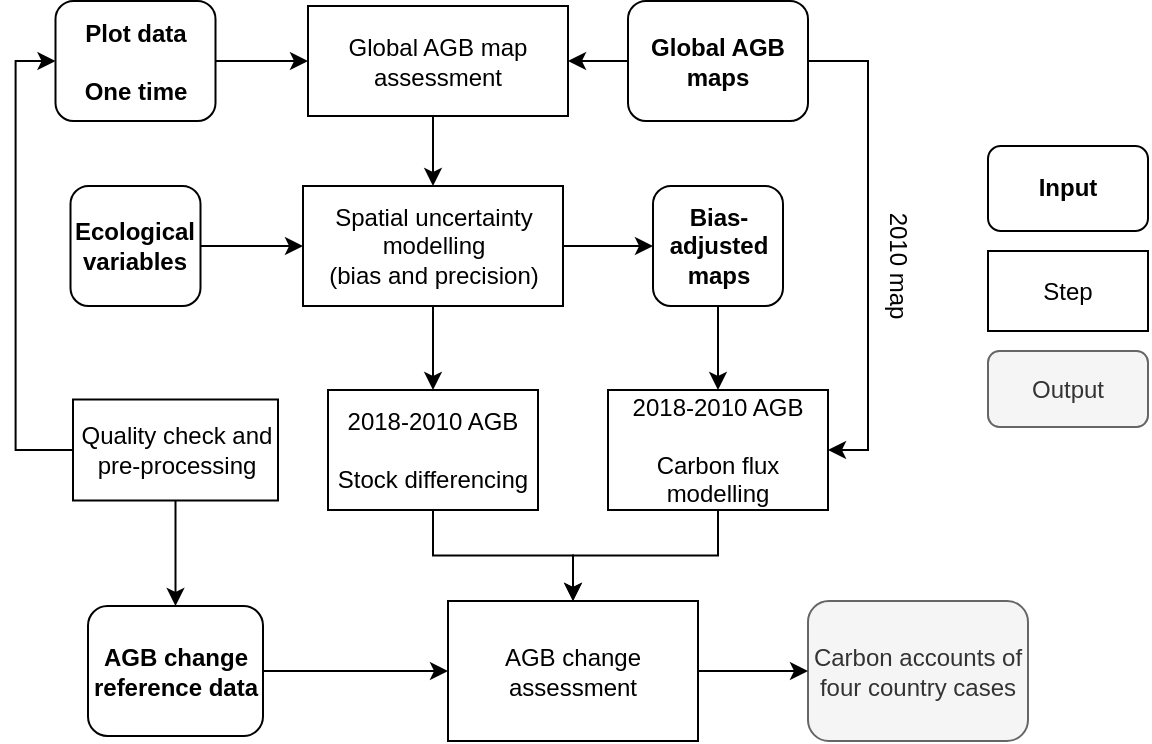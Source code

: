 <mxfile version="14.9.3" type="github">
  <diagram id="7Rsvs0vOTl0MpOckWxuK" name="Page-1">
    <mxGraphModel dx="1038" dy="1688" grid="1" gridSize="10" guides="1" tooltips="1" connect="1" arrows="1" fold="1" page="1" pageScale="1" pageWidth="850" pageHeight="1100" math="0" shadow="0">
      <root>
        <mxCell id="0" />
        <mxCell id="1" parent="0" />
        <mxCell id="8x20L6D--5wWEn27smdO-25" style="edgeStyle=orthogonalEdgeStyle;rounded=0;orthogonalLoop=1;jettySize=auto;html=1;exitX=0.5;exitY=1;exitDx=0;exitDy=0;entryX=0.5;entryY=0;entryDx=0;entryDy=0;" parent="1" source="sPtuqEH-0CU76L_9MhWu-11" target="sPtuqEH-0CU76L_9MhWu-28" edge="1">
          <mxGeometry relative="1" as="geometry" />
        </mxCell>
        <mxCell id="sPtuqEH-0CU76L_9MhWu-11" value="2018-2010 AGB &lt;br&gt;&lt;br&gt;Stock differencing" style="rounded=0;whiteSpace=wrap;html=1;" parent="1" vertex="1">
          <mxGeometry x="410" y="-618" width="105" height="60" as="geometry" />
        </mxCell>
        <mxCell id="sPtuqEH-0CU76L_9MhWu-19" value="Carbon accounts of four country cases" style="rounded=1;whiteSpace=wrap;html=1;fillColor=#f5f5f5;strokeColor=#666666;fontColor=#333333;" parent="1" vertex="1">
          <mxGeometry x="650" y="-512.5" width="110" height="70" as="geometry" />
        </mxCell>
        <mxCell id="8x20L6D--5wWEn27smdO-17" style="edgeStyle=orthogonalEdgeStyle;rounded=0;orthogonalLoop=1;jettySize=auto;html=1;exitX=1;exitY=0.5;exitDx=0;exitDy=0;entryX=0;entryY=0.5;entryDx=0;entryDy=0;" parent="1" source="sPtuqEH-0CU76L_9MhWu-26" target="sPtuqEH-0CU76L_9MhWu-43" edge="1">
          <mxGeometry relative="1" as="geometry" />
        </mxCell>
        <mxCell id="sPtuqEH-0CU76L_9MhWu-26" value="&lt;b style=&quot;font-family: &amp;#34;helvetica&amp;#34;&quot;&gt;Plot data&lt;br&gt;&lt;br&gt;One time&lt;br&gt;&lt;/b&gt;" style="rounded=1;whiteSpace=wrap;html=1;" parent="1" vertex="1">
          <mxGeometry x="273.75" y="-812.5" width="80" height="60" as="geometry" />
        </mxCell>
        <mxCell id="fktkGCMUGjywHagDH9KK-4" style="edgeStyle=orthogonalEdgeStyle;rounded=0;orthogonalLoop=1;jettySize=auto;html=1;exitX=1;exitY=0.5;exitDx=0;exitDy=0;entryX=0;entryY=0.5;entryDx=0;entryDy=0;" edge="1" parent="1" source="sPtuqEH-0CU76L_9MhWu-28" target="sPtuqEH-0CU76L_9MhWu-19">
          <mxGeometry relative="1" as="geometry" />
        </mxCell>
        <mxCell id="sPtuqEH-0CU76L_9MhWu-28" value="AGB change assessment" style="rounded=1;whiteSpace=wrap;html=1;arcSize=0;" parent="1" vertex="1">
          <mxGeometry x="470" y="-512.5" width="125" height="70" as="geometry" />
        </mxCell>
        <mxCell id="WyV3JQxwRowbb4DdgCYI-16" style="edgeStyle=orthogonalEdgeStyle;rounded=0;orthogonalLoop=1;jettySize=auto;html=1;exitX=0.5;exitY=1;exitDx=0;exitDy=0;entryX=0.5;entryY=0;entryDx=0;entryDy=0;" parent="1" source="sPtuqEH-0CU76L_9MhWu-43" target="WyV3JQxwRowbb4DdgCYI-14" edge="1">
          <mxGeometry relative="1" as="geometry" />
        </mxCell>
        <mxCell id="sPtuqEH-0CU76L_9MhWu-43" value="Global AGB map assessment" style="rounded=0;whiteSpace=wrap;html=1;" parent="1" vertex="1">
          <mxGeometry x="400" y="-810" width="130" height="55" as="geometry" />
        </mxCell>
        <mxCell id="8x20L6D--5wWEn27smdO-10" style="edgeStyle=orthogonalEdgeStyle;rounded=0;orthogonalLoop=1;jettySize=auto;html=1;exitX=1;exitY=0.5;exitDx=0;exitDy=0;entryX=1;entryY=0.5;entryDx=0;entryDy=0;" parent="1" source="WyV3JQxwRowbb4DdgCYI-3" target="8x20L6D--5wWEn27smdO-5" edge="1">
          <mxGeometry relative="1" as="geometry" />
        </mxCell>
        <mxCell id="8x20L6D--5wWEn27smdO-18" style="edgeStyle=orthogonalEdgeStyle;rounded=0;orthogonalLoop=1;jettySize=auto;html=1;exitX=0;exitY=0.5;exitDx=0;exitDy=0;entryX=1;entryY=0.5;entryDx=0;entryDy=0;" parent="1" source="WyV3JQxwRowbb4DdgCYI-3" target="sPtuqEH-0CU76L_9MhWu-43" edge="1">
          <mxGeometry relative="1" as="geometry" />
        </mxCell>
        <mxCell id="WyV3JQxwRowbb4DdgCYI-3" value="&lt;b&gt;Global AGB maps&lt;br&gt;&lt;/b&gt;" style="rounded=1;whiteSpace=wrap;html=1;" parent="1" vertex="1">
          <mxGeometry x="560" y="-812.5" width="90" height="60" as="geometry" />
        </mxCell>
        <mxCell id="8x20L6D--5wWEn27smdO-4" style="edgeStyle=orthogonalEdgeStyle;rounded=0;orthogonalLoop=1;jettySize=auto;html=1;exitX=1;exitY=0.5;exitDx=0;exitDy=0;entryX=0;entryY=0.5;entryDx=0;entryDy=0;" parent="1" source="WyV3JQxwRowbb4DdgCYI-7" target="WyV3JQxwRowbb4DdgCYI-14" edge="1">
          <mxGeometry relative="1" as="geometry" />
        </mxCell>
        <mxCell id="WyV3JQxwRowbb4DdgCYI-7" value="&lt;b&gt;Ecological variables&lt;br&gt;&lt;/b&gt;" style="rounded=1;whiteSpace=wrap;html=1;" parent="1" vertex="1">
          <mxGeometry x="281.25" y="-720" width="65" height="60" as="geometry" />
        </mxCell>
        <mxCell id="WyV3JQxwRowbb4DdgCYI-15" style="edgeStyle=orthogonalEdgeStyle;rounded=0;orthogonalLoop=1;jettySize=auto;html=1;exitX=0.5;exitY=1;exitDx=0;exitDy=0;entryX=0.5;entryY=0;entryDx=0;entryDy=0;" parent="1" source="WyV3JQxwRowbb4DdgCYI-14" target="sPtuqEH-0CU76L_9MhWu-11" edge="1">
          <mxGeometry relative="1" as="geometry" />
        </mxCell>
        <mxCell id="8x20L6D--5wWEn27smdO-8" style="edgeStyle=orthogonalEdgeStyle;rounded=0;orthogonalLoop=1;jettySize=auto;html=1;exitX=1;exitY=0.5;exitDx=0;exitDy=0;entryX=0;entryY=0.5;entryDx=0;entryDy=0;" parent="1" source="WyV3JQxwRowbb4DdgCYI-14" target="8x20L6D--5wWEn27smdO-7" edge="1">
          <mxGeometry relative="1" as="geometry" />
        </mxCell>
        <mxCell id="WyV3JQxwRowbb4DdgCYI-14" value="Spatial uncertainty modelling &lt;br&gt;(bias and precision)" style="rounded=0;whiteSpace=wrap;html=1;" parent="1" vertex="1">
          <mxGeometry x="397.5" y="-720" width="130" height="60" as="geometry" />
        </mxCell>
        <mxCell id="fktkGCMUGjywHagDH9KK-5" style="edgeStyle=orthogonalEdgeStyle;rounded=0;orthogonalLoop=1;jettySize=auto;html=1;exitX=1;exitY=0.5;exitDx=0;exitDy=0;entryX=0;entryY=0.5;entryDx=0;entryDy=0;" edge="1" parent="1" source="8x20L6D--5wWEn27smdO-1" target="sPtuqEH-0CU76L_9MhWu-28">
          <mxGeometry relative="1" as="geometry" />
        </mxCell>
        <mxCell id="8x20L6D--5wWEn27smdO-1" value="&lt;b style=&quot;font-family: &amp;#34;helvetica&amp;#34;&quot;&gt;AGB change reference data&lt;br&gt;&lt;/b&gt;" style="rounded=1;whiteSpace=wrap;html=1;" parent="1" vertex="1">
          <mxGeometry x="290" y="-510" width="87.5" height="65" as="geometry" />
        </mxCell>
        <mxCell id="8x20L6D--5wWEn27smdO-27" style="edgeStyle=orthogonalEdgeStyle;rounded=0;orthogonalLoop=1;jettySize=auto;html=1;exitX=0.5;exitY=1;exitDx=0;exitDy=0;entryX=0.5;entryY=0;entryDx=0;entryDy=0;" parent="1" source="8x20L6D--5wWEn27smdO-5" target="sPtuqEH-0CU76L_9MhWu-28" edge="1">
          <mxGeometry relative="1" as="geometry" />
        </mxCell>
        <mxCell id="8x20L6D--5wWEn27smdO-5" value="2018-2010 AGB&lt;br&gt;&lt;br&gt;Carbon flux modelling" style="rounded=0;whiteSpace=wrap;html=1;" parent="1" vertex="1">
          <mxGeometry x="550" y="-618" width="110" height="60" as="geometry" />
        </mxCell>
        <mxCell id="8x20L6D--5wWEn27smdO-16" style="edgeStyle=orthogonalEdgeStyle;rounded=0;orthogonalLoop=1;jettySize=auto;html=1;exitX=0.5;exitY=1;exitDx=0;exitDy=0;entryX=0.5;entryY=0;entryDx=0;entryDy=0;" parent="1" source="8x20L6D--5wWEn27smdO-7" target="8x20L6D--5wWEn27smdO-5" edge="1">
          <mxGeometry relative="1" as="geometry" />
        </mxCell>
        <mxCell id="8x20L6D--5wWEn27smdO-7" value="&lt;b&gt;Bias-adjusted maps&lt;br&gt;&lt;/b&gt;" style="rounded=1;whiteSpace=wrap;html=1;" parent="1" vertex="1">
          <mxGeometry x="572.5" y="-720" width="65" height="60" as="geometry" />
        </mxCell>
        <mxCell id="8x20L6D--5wWEn27smdO-21" value="2010 map" style="text;html=1;align=center;verticalAlign=middle;whiteSpace=wrap;rounded=0;rotation=90;" parent="1" vertex="1">
          <mxGeometry x="660" y="-690" width="70" height="20" as="geometry" />
        </mxCell>
        <mxCell id="8x20L6D--5wWEn27smdO-22" value="&lt;b&gt;Input&lt;br&gt;&lt;/b&gt;" style="rounded=1;whiteSpace=wrap;html=1;" parent="1" vertex="1">
          <mxGeometry x="740" y="-740" width="80" height="42.5" as="geometry" />
        </mxCell>
        <mxCell id="8x20L6D--5wWEn27smdO-23" value="Step" style="rounded=0;whiteSpace=wrap;html=1;" parent="1" vertex="1">
          <mxGeometry x="740" y="-687.5" width="80" height="40" as="geometry" />
        </mxCell>
        <mxCell id="8x20L6D--5wWEn27smdO-31" value="Output" style="rounded=1;whiteSpace=wrap;html=1;fillColor=#f5f5f5;strokeColor=#666666;fontColor=#333333;" parent="1" vertex="1">
          <mxGeometry x="740" y="-637.5" width="80" height="38" as="geometry" />
        </mxCell>
        <mxCell id="fktkGCMUGjywHagDH9KK-6" style="edgeStyle=orthogonalEdgeStyle;rounded=0;orthogonalLoop=1;jettySize=auto;html=1;exitX=0.5;exitY=1;exitDx=0;exitDy=0;entryX=0.5;entryY=0;entryDx=0;entryDy=0;" edge="1" parent="1" source="fktkGCMUGjywHagDH9KK-2" target="8x20L6D--5wWEn27smdO-1">
          <mxGeometry relative="1" as="geometry" />
        </mxCell>
        <mxCell id="fktkGCMUGjywHagDH9KK-7" style="edgeStyle=orthogonalEdgeStyle;rounded=0;orthogonalLoop=1;jettySize=auto;html=1;exitX=0;exitY=0.5;exitDx=0;exitDy=0;entryX=0;entryY=0.5;entryDx=0;entryDy=0;" edge="1" parent="1" source="fktkGCMUGjywHagDH9KK-2" target="sPtuqEH-0CU76L_9MhWu-26">
          <mxGeometry relative="1" as="geometry" />
        </mxCell>
        <mxCell id="fktkGCMUGjywHagDH9KK-2" value="Quality check and pre-processing" style="rounded=1;whiteSpace=wrap;html=1;arcSize=0;" vertex="1" parent="1">
          <mxGeometry x="282.5" y="-613.25" width="102.5" height="50.5" as="geometry" />
        </mxCell>
      </root>
    </mxGraphModel>
  </diagram>
</mxfile>
